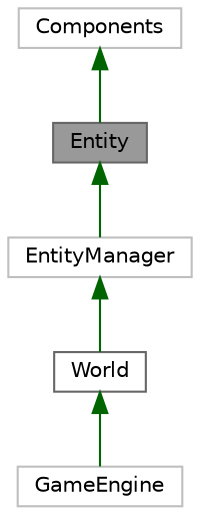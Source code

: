 digraph "Entity"
{
 // LATEX_PDF_SIZE
  bgcolor="transparent";
  edge [fontname=Helvetica,fontsize=10,labelfontname=Helvetica,labelfontsize=10];
  node [fontname=Helvetica,fontsize=10,shape=box,height=0.2,width=0.4];
  Node1 [label="Entity",height=0.2,width=0.4,color="gray40", fillcolor="grey60", style="filled", fontcolor="black",tooltip="Entity class: Entity is a class that represents an entity in the game."];
  Node2 -> Node1 [dir="back",color="darkgreen",style="solid"];
  Node2 [label="Components",height=0.2,width=0.4,color="grey75", fillcolor="white", style="filled",URL="$db/d46/classComponents.html",tooltip=" "];
  Node1 -> Node3 [dir="back",color="darkgreen",style="solid"];
  Node3 [label="EntityManager",height=0.2,width=0.4,color="grey75", fillcolor="white", style="filled",URL="$dd/d5f/classEntityManager.html",tooltip=" "];
  Node3 -> Node4 [dir="back",color="darkgreen",style="solid"];
  Node4 [label="World",height=0.2,width=0.4,color="gray40", fillcolor="white", style="filled",URL="$d6/d39/classWorld.html",tooltip="World class: World is a class that represents the world of the game."];
  Node4 -> Node5 [dir="back",color="darkgreen",style="solid"];
  Node5 [label="GameEngine",height=0.2,width=0.4,color="grey75", fillcolor="white", style="filled",URL="$df/d8d/classGameEngine.html",tooltip=" "];
}
